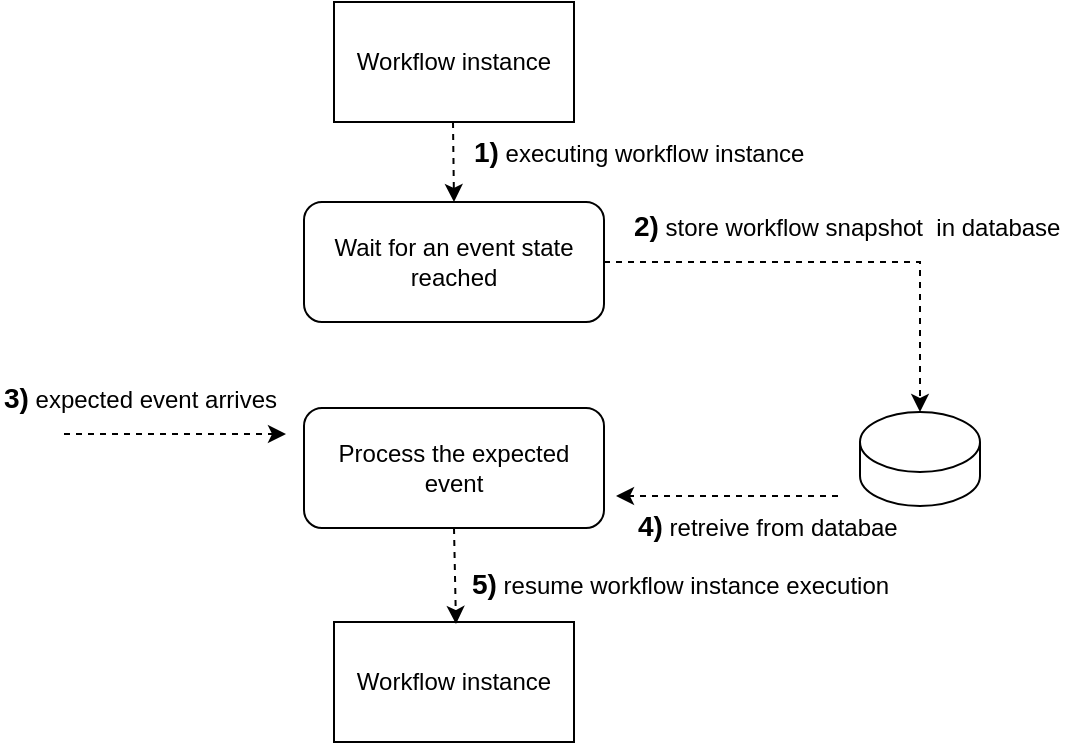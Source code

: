 <mxfile version="23.1.5" type="device">
  <diagram name="Page-1" id="CsZ2FxxG6tZcgXgf0lRF">
    <mxGraphModel dx="979" dy="529" grid="0" gridSize="10" guides="1" tooltips="1" connect="1" arrows="1" fold="1" page="1" pageScale="1" pageWidth="850" pageHeight="1100" math="0" shadow="0">
      <root>
        <mxCell id="0" />
        <mxCell id="1" parent="0" />
        <mxCell id="QGvM4vl__vyeh6SA8aqo-2" value="Wait for an event state reached" style="rounded=1;whiteSpace=wrap;html=1;" parent="1" vertex="1">
          <mxGeometry x="283" y="137" width="150" height="60" as="geometry" />
        </mxCell>
        <mxCell id="QGvM4vl__vyeh6SA8aqo-8" value="" style="shape=cylinder3;whiteSpace=wrap;html=1;boundedLbl=1;backgroundOutline=1;size=15;" parent="1" vertex="1">
          <mxGeometry x="561" y="242" width="60" height="47" as="geometry" />
        </mxCell>
        <mxCell id="QGvM4vl__vyeh6SA8aqo-9" value="" style="endArrow=classic;html=1;rounded=0;entryX=0.5;entryY=0;entryDx=0;entryDy=0;entryPerimeter=0;dashed=1;exitX=1;exitY=0.5;exitDx=0;exitDy=0;" parent="1" source="QGvM4vl__vyeh6SA8aqo-2" target="QGvM4vl__vyeh6SA8aqo-8" edge="1">
          <mxGeometry width="50" height="50" relative="1" as="geometry">
            <mxPoint x="548" y="117" as="sourcePoint" />
            <mxPoint x="547.5" y="161" as="targetPoint" />
            <Array as="points">
              <mxPoint x="591" y="167" />
            </Array>
          </mxGeometry>
        </mxCell>
        <mxCell id="QGvM4vl__vyeh6SA8aqo-13" value="" style="endArrow=classic;html=1;rounded=0;dashed=1;" parent="1" edge="1">
          <mxGeometry width="50" height="50" relative="1" as="geometry">
            <mxPoint x="163" y="253" as="sourcePoint" />
            <mxPoint x="274" y="253" as="targetPoint" />
          </mxGeometry>
        </mxCell>
        <mxCell id="QGvM4vl__vyeh6SA8aqo-14" value="" style="endArrow=classic;html=1;rounded=0;entryX=0.5;entryY=0;entryDx=0;entryDy=0;dashed=1;" parent="1" target="QGvM4vl__vyeh6SA8aqo-2" edge="1">
          <mxGeometry width="50" height="50" relative="1" as="geometry">
            <mxPoint x="357.5" y="97" as="sourcePoint" />
            <mxPoint x="357.5" y="151" as="targetPoint" />
          </mxGeometry>
        </mxCell>
        <mxCell id="QGvM4vl__vyeh6SA8aqo-15" value="&lt;b&gt;&lt;font style=&quot;font-size: 14px;&quot;&gt;2)&lt;/font&gt;&lt;/b&gt; store workflow snapshot&amp;nbsp; in database" style="text;html=1;strokeColor=none;fillColor=none;align=left;verticalAlign=middle;whiteSpace=wrap;rounded=0;" parent="1" vertex="1">
          <mxGeometry x="446" y="137" width="230" height="24" as="geometry" />
        </mxCell>
        <mxCell id="QGvM4vl__vyeh6SA8aqo-18" value="Process the expected event" style="rounded=1;whiteSpace=wrap;html=1;" parent="1" vertex="1">
          <mxGeometry x="283" y="240" width="150" height="60" as="geometry" />
        </mxCell>
        <mxCell id="QGvM4vl__vyeh6SA8aqo-21" value="Workflow instance" style="rounded=0;whiteSpace=wrap;html=1;" parent="1" vertex="1">
          <mxGeometry x="298" y="37" width="120" height="60" as="geometry" />
        </mxCell>
        <mxCell id="QGvM4vl__vyeh6SA8aqo-22" value="&lt;font style=&quot;font-size: 14px;&quot;&gt;&lt;b&gt;3)&lt;/b&gt;&lt;/font&gt; expected event arrives" style="text;html=1;strokeColor=none;fillColor=none;align=left;verticalAlign=middle;whiteSpace=wrap;rounded=0;" parent="1" vertex="1">
          <mxGeometry x="131" y="220" width="175" height="30" as="geometry" />
        </mxCell>
        <mxCell id="QGvM4vl__vyeh6SA8aqo-24" value="" style="endArrow=classic;html=1;rounded=0;dashed=1;" parent="1" edge="1">
          <mxGeometry width="50" height="50" relative="1" as="geometry">
            <mxPoint x="550" y="284" as="sourcePoint" />
            <mxPoint x="439" y="284" as="targetPoint" />
          </mxGeometry>
        </mxCell>
        <mxCell id="QGvM4vl__vyeh6SA8aqo-25" value="&lt;b&gt;&lt;font style=&quot;font-size: 14px;&quot;&gt;4)&lt;/font&gt;&lt;/b&gt;&amp;nbsp;retreive from databae&amp;nbsp;" style="text;html=1;strokeColor=none;fillColor=none;align=left;verticalAlign=middle;whiteSpace=wrap;rounded=0;" parent="1" vertex="1">
          <mxGeometry x="448" y="287" width="140" height="24" as="geometry" />
        </mxCell>
        <mxCell id="QGvM4vl__vyeh6SA8aqo-26" value="Workflow instance" style="rounded=0;whiteSpace=wrap;html=1;" parent="1" vertex="1">
          <mxGeometry x="298" y="347" width="120" height="60" as="geometry" />
        </mxCell>
        <mxCell id="QGvM4vl__vyeh6SA8aqo-29" value="" style="endArrow=classic;html=1;rounded=0;entryX=0.5;entryY=0;entryDx=0;entryDy=0;dashed=1;exitX=0.5;exitY=1;exitDx=0;exitDy=0;" parent="1" source="QGvM4vl__vyeh6SA8aqo-18" edge="1">
          <mxGeometry width="50" height="50" relative="1" as="geometry">
            <mxPoint x="358.5" y="308" as="sourcePoint" />
            <mxPoint x="359" y="348" as="targetPoint" />
          </mxGeometry>
        </mxCell>
        <mxCell id="QGvM4vl__vyeh6SA8aqo-31" value="&lt;b&gt;&lt;font style=&quot;font-size: 14px;&quot;&gt;5)&lt;/font&gt;&lt;/b&gt;&amp;nbsp;resume workflow instance execution" style="text;html=1;strokeColor=none;fillColor=none;align=left;verticalAlign=middle;whiteSpace=wrap;rounded=0;" parent="1" vertex="1">
          <mxGeometry x="365" y="316" width="230" height="24" as="geometry" />
        </mxCell>
        <mxCell id="Z03DzwZWvSobYdzSOWjp-1" value="&lt;b&gt;&lt;font style=&quot;font-size: 14px;&quot;&gt;1)&lt;/font&gt;&lt;/b&gt;&amp;nbsp;executing workflow instance&amp;nbsp;" style="text;html=1;strokeColor=none;fillColor=none;align=left;verticalAlign=middle;whiteSpace=wrap;rounded=0;" vertex="1" parent="1">
          <mxGeometry x="366" y="100" width="184" height="24" as="geometry" />
        </mxCell>
      </root>
    </mxGraphModel>
  </diagram>
</mxfile>
